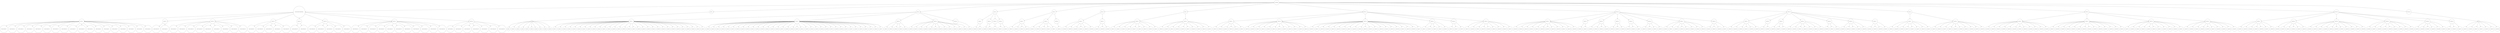 digraph tree {
	"Cons" [label="Constitucion", shape=circle]
	"Tit0" [label="DISPOSICIONES TRANSITORIAS ", shape=circle]
	"Tit1" [label="TITULO I ", shape=circle]
	"Tit2" [label="TITULO II ", shape=circle]
	"Tit3" [label="TITULO III ", shape=circle]
	"Tit4" [label="TITULO IV ", shape=circle]
	"Tit5" [label="TITULO IX ", shape=circle]
	"Tit6" [label="TITULO V ", shape=circle]
	"Tit7" [label="TITULO VI ", shape=circle]
	"Tit8" [label="TITULO VII ", shape=circle]
	"Tit9" [label="TITULO VIII ", shape=circle]
	"Tit10" [label="TITULO X ", shape=circle]
	"Tit11" [label="TITULO XI ", shape=circle]
	"Tit12" [label="TITULO XII ", shape=circle]
	"Tit13" [label="TITULO XIII ", shape=circle]
	"Cap0" [label="CAPITULO 1 ", shape=circle]
	"Cap1" [label="CAPITULO 2 ", shape=circle]
	"Cap2" [label="CAPITULO 3 ", shape=circle]
	"Cap3" [label="CAPITULO 4 ", shape=circle]
	"Cap4" [label="CAPITULO 5 ", shape=circle]
	"Cap5" [label="CAPITULO 6 ", shape=circle]
	"Cap6" [label="CAPITULO 7 ", shape=circle]
	"Cap7" [label="CAPITULO 8 ", shape=circle]
	"Cap8" [label="nan", shape=circle]
	"Cap12" [label="CAPITULO 1 ", shape=circle]
	"Cap13" [label="CAPITULO 2 ", shape=circle]
	"Cap11" [label="CAPITULO 3 ", shape=circle]
	"Cap9" [label="CAPITULO 4 ", shape=circle]
	"Cap10" [label="CAPITULO 5 ", shape=circle]
	"Cap15" [label="CAPITULO 1 ", shape=circle]
	"Cap14" [label="CAPITULO 2 ", shape=circle]
	"Cap16" [label="CAPITULO 3 ", shape=circle]
	"Cap17" [label="CAPITULO 4 ", shape=circle]
	"Cap18" [label="CAPITULO 1 ", shape=circle]
	"Cap19" [label="CAPITULO 2 ", shape=circle]
	"Cap20" [label="CAPITULO 3 ", shape=circle]
	"Cap22" [label="CAPITULO 1 ", shape=circle]
	"Cap21" [label="CAPITULO 2 ", shape=circle]
	"Cap23" [label="CAPITULO 1 ", shape=circle]
	"Cap24" [label="CAPITULO 2 ", shape=circle]
	"Cap26" [label="CAPITULO 1 ", shape=circle]
	"Cap27" [label="CAPITULO 2 ", shape=circle]
	"Cap28" [label="CAPITULO 3 ", shape=circle]
	"Cap30" [label="CAPITULO 4 ", shape=circle]
	"Cap25" [label="CAPITULO 5 ", shape=circle]
	"Cap29" [label="CAPITULO 6 ", shape=circle]
	"Cap37" [label="CAPITULO 1 ", shape=circle]
	"Cap36" [label="CAPITULO 2 ", shape=circle]
	"Cap38" [label="CAPITULO 3 ", shape=circle]
	"Cap35" [label="CAPITULO 4 ", shape=circle]
	"Cap32" [label="CAPITULO 5 ", shape=circle]
	"Cap34" [label="CAPITULO 6 ", shape=circle]
	"Cap31" [label="CAPITULO 7 ", shape=circle]
	"Cap33" [label="CAPITULO 8 ", shape=circle]
	"Cap43" [label="CAPITULO 1 ", shape=circle]
	"Cap42" [label="CAPITULO 2 ", shape=circle]
	"Cap41" [label="CAPITULO 3 ", shape=circle]
	"Cap40" [label="CAPITULO 4 ", shape=circle]
	"Cap44" [label="CAPITULO 5 ", shape=circle]
	"Cap39" [label="CAPITULO 6 ", shape=circle]
	"Cap45" [label="CAPITULO 7 ", shape=circle]
	"Cap46" [label="CAPITULO 1 ", shape=circle]
	"Cap47" [label="CAPITULO 2 ", shape=circle]
	"Cap48" [label="CAPITULO 1 ", shape=circle]
	"Cap49" [label="CAPITULO 2 ", shape=circle]
	"Cap51" [label="CAPITULO 3 ", shape=circle]
	"Cap50" [label="CAPITULO 4 ", shape=circle]
	"Cap55" [label="CAPITULO 1 ", shape=circle]
	"Cap56" [label="CAPITULO 2 ", shape=circle]
	"Cap57" [label="CAPITULO 3 ", shape=circle]
	"Cap53" [label="CAPITULO 4 ", shape=circle]
	"Cap54" [label="CAPITULO 5 ", shape=circle]
	"Cap52" [label="CAPITULO 6 ", shape=circle]
	"Cap58" [label="nan", shape=circle]
	"Art0" [label="Artículo transitorio 1", shape=circle]
	"Art1" [label="Artículo transitorio 10", shape=circle]
	"Art2" [label="Artículo transitorio 11", shape=circle]
	"Art3" [label="Artículo transitorio 12", shape=circle]
	"Art4" [label="Artículo transitorio 13", shape=circle]
	"Art5" [label="Artículo transitorio 14", shape=circle]
	"Art6" [label="Artículo transitorio 15", shape=circle]
	"Art7" [label="Artículo transitorio 16", shape=circle]
	"Art8" [label="Artículo transitorio 17", shape=circle]
	"Art9" [label="Artículo transitorio 18", shape=circle]
	"Art10" [label="Artículo transitorio 2", shape=circle]
	"Art11" [label="Artículo transitorio 3", shape=circle]
	"Art12" [label="Artículo transitorio 4", shape=circle]
	"Art13" [label="Artículo transitorio 5", shape=circle]
	"Art14" [label="Artículo transitorio 6", shape=circle]
	"Art15" [label="Artículo transitorio 7", shape=circle]
	"Art16" [label="Artículo transitorio 8", shape=circle]
	"Art17" [label="Artículo transitorio 9", shape=circle]
	"Art18" [label="Artículo transitorio 20", shape=circle]
	"Art19" [label="Artículo transitorio 21", shape=circle]
	"Art20" [label="Artículo transitorio 22", shape=circle]
	"Art21" [label="Artículo transitorio 23", shape=circle]
	"Art22" [label="Artículo transitorio 24", shape=circle]
	"Art23" [label="Artículo transitorio 25", shape=circle]
	"Art24" [label="Artículo transitorio 26", shape=circle]
	"Art25" [label="Artículo transitorio 27", shape=circle]
	"Art26" [label="Artículo transitorio 28", shape=circle]
	"Art27" [label="Artículo transitorio 29", shape=circle]
	"Art28" [label="Artículo transitorio 30", shape=circle]
	"Art29" [label="Artículo transitorio 31", shape=circle]
	"Art30" [label="Artículo transitorio 32", shape=circle]
	"Art31" [label="Artículo transitorio 33", shape=circle]
	"Art32" [label="Artículo transitorio 34", shape=circle]
	"Art33" [label="Artículo transitorio 35", shape=circle]
	"Art34" [label="Artículo transitorio 36", shape=circle]
	"Art35" [label="Artículo transitorio 37", shape=circle]
	"Art36" [label="Artículo transitorio 38", shape=circle]
	"Art37" [label="Artículo transitorio 39", shape=circle]
	"Art38" [label="Artículo transitorio 40", shape=circle]
	"Art39" [label="Artículo transitorio 41", shape=circle]
	"Art40" [label="Artículo transitorio 42", shape=circle]
	"Art41" [label="Artículo transitorio 43", shape=circle]
	"Art42" [label="Artículo transitorio 44", shape=circle]
	"Art43" [label="Artículo transitorio 45", shape=circle]
	"Art44" [label="Artículo transitorio 46", shape=circle]
	"Art45" [label="Artículo transitorio 47", shape=circle]
	"Art46" [label="Artículo transitorio 48", shape=circle]
	"Art47" [label="Artículo transitorio 49", shape=circle]
	"Art48" [label="Artículo transitorio 50", shape=circle]
	"Art49" [label="Artículo transitorio 51", shape=circle]
	"Art50" [label="Artículo transitorio 52", shape=circle]
	"Art51" [label="Artículo transitorio 53", shape=circle]
	"Art52" [label="Artículo Transitorio", shape=circle]
	"Art53" [label="Artículo transitorio 54", shape=circle]
	"Art54" [label="Artículo transitorio 55", shape=circle]
	"Art55" [label="Artículo transitorio 56", shape=circle]
	"Art56" [label="Artículo transitorio 57", shape=circle]
	"Art57" [label="Artículo transitorio 58", shape=circle]
	"Art58" [label="Artículo transitorio 59", shape=circle]
	"Art59" [label="Artículo 1", shape=circle]
	"Art60" [label="Artículo 10", shape=circle]
	"Art61" [label="Artículo 2", shape=circle]
	"Art62" [label="Artículo 3", shape=circle]
	"Art63" [label="Artículo 4", shape=circle]
	"Art64" [label="Artículo 5", shape=circle]
	"Art65" [label="Artículo 6", shape=circle]
	"Art66" [label="Artículo 7", shape=circle]
	"Art67" [label="Artículo 8", shape=circle]
	"Art68" [label="Artículo 9", shape=circle]
	"Art69" [label="Artículo 11", shape=circle]
	"Art70" [label="Artículo 12", shape=circle]
	"Art71" [label="Artículo 13", shape=circle]
	"Art72" [label="Artículo 14", shape=circle]
	"Art73" [label="Artículo 15", shape=circle]
	"Art74" [label="Artículo 16", shape=circle]
	"Art75" [label="Artículo 17", shape=circle]
	"Art76" [label="Artículo 18", shape=circle]
	"Art77" [label="Artículo 19", shape=circle]
	"Art78" [label="Artículo 20", shape=circle]
	"Art79" [label="Artículo 21", shape=circle]
	"Art80" [label="Artículo 22", shape=circle]
	"Art81" [label="Artículo 23", shape=circle]
	"Art82" [label="Artículo 24", shape=circle]
	"Art83" [label="Artículo 25", shape=circle]
	"Art84" [label="Artículo 26", shape=circle]
	"Art85" [label="Artículo 27", shape=circle]
	"Art86" [label="Artículo 28", shape=circle]
	"Art87" [label="Artículo 29", shape=circle]
	"Art88" [label="Artículo 30", shape=circle]
	"Art89" [label="Artículo 31", shape=circle]
	"Art90" [label="Artículo 32", shape=circle]
	"Art91" [label="Artículo 33", shape=circle]
	"Art92" [label="Artículo 34", shape=circle]
	"Art93" [label="Artículo 35", shape=circle]
	"Art94" [label="Artículo 36", shape=circle]
	"Art95" [label="Artículo 37", shape=circle]
	"Art96" [label="Artículo 38", shape=circle]
	"Art97" [label="Artículo 39", shape=circle]
	"Art98" [label="Artículo 40", shape=circle]
	"Art99" [label="Artículo 41", shape=circle]
	"Art100" [label="Artículo 42", shape=circle]
	"Art101" [label="Artículo 43", shape=circle]
	"Art102" [label="Artículo 44", shape=circle]
	"Art103" [label="Artículo 45", shape=circle]
	"Art104" [label="Artículo 46", shape=circle]
	"Art105" [label="Artículo 47", shape=circle]
	"Art106" [label="Artículo 48", shape=circle]
	"Art107" [label="Artículo 49", shape=circle]
	"Art108" [label="Artículo 50", shape=circle]
	"Art109" [label="Artículo 51", shape=circle]
	"Art110" [label="Artículo 52", shape=circle]
	"Art111" [label="Artículo 53", shape=circle]
	"Art112" [label="Artículo 54", shape=circle]
	"Art113" [label="Artículo 55", shape=circle]
	"Art114" [label="Artículo 56", shape=circle]
	"Art115" [label="Artículo 57", shape=circle]
	"Art116" [label="Artículo 58", shape=circle]
	"Art117" [label="Artículo 59", shape=circle]
	"Art118" [label="Artículo 60", shape=circle]
	"Art119" [label="Artículo 61", shape=circle]
	"Art120" [label="Artículo 62", shape=circle]
	"Art121" [label="Artículo 63", shape=circle]
	"Art122" [label="Artículo 64", shape=circle]
	"Art123" [label="Artículo 65", shape=circle]
	"Art124" [label="Artículo 66", shape=circle]
	"Art125" [label="Artículo 67", shape=circle]
	"Art126" [label="Artículo 68", shape=circle]
	"Art127" [label="Artículo 69", shape=circle]
	"Art128" [label="Artículo 70", shape=circle]
	"Art129" [label="Artículo 71", shape=circle]
	"Art130" [label="Artículo 72", shape=circle]
	"Art131" [label="Artículo 73", shape=circle]
	"Art132" [label="Artículo 74", shape=circle]
	"Art133" [label="Artículo 75", shape=circle]
	"Art134" [label="Artículo 76", shape=circle]
	"Art135" [label="Artículo 77", shape=circle]
	"Art136" [label="Artículo 78", shape=circle]
	"Art137" [label="Artículo 79", shape=circle]
	"Art138" [label="Artículo 80", shape=circle]
	"Art139" [label="Artículo 81", shape=circle]
	"Art140" [label="Artículo 82", shape=circle]
	"Art141" [label="Artículo 83", shape=circle]
	"Art142" [label="Artículo 84", shape=circle]
	"Art143" [label="Artículo 85", shape=circle]
	"Art144" [label="Artículo 86", shape=circle]
	"Art145" [label="Artículo 87", shape=circle]
	"Art146" [label="Artículo 88", shape=circle]
	"Art147" [label="Artículo 89", shape=circle]
	"Art148" [label="Artículo 90", shape=circle]
	"Art149" [label="Artículo 91", shape=circle]
	"Art150" [label="Artículo 92", shape=circle]
	"Art151" [label="Artículo 93", shape=circle]
	"Art152" [label="Artículo 94", shape=circle]
	"Art153" [label="Artículo 95", shape=circle]
	"Art154" [label="Artículo 96", shape=circle]
	"Art155" [label="Artículo 97", shape=circle]
	"Art156" [label="Artículo 98", shape=circle]
	"Art157" [label="Artículo 99", shape=circle]
	"Art158" [label="Artículo 100", shape=circle]
	"Art159" [label="Artículo 101", shape=circle]
	"Art160" [label="Artículo 102", shape=circle]
	"Art161" [label="Artículo 103", shape=circle]
	"Art162" [label="Artículo 104", shape=circle]
	"Art163" [label="Artículo 105", shape=circle]
	"Art164" [label="Artículo 106", shape=circle]
	"Art165" [label="Artículo 107", shape=circle]
	"Art166" [label="Artículo 108", shape=circle]
	"Art167" [label="Artículo 109", shape=circle]
	"Art168" [label="Artículo 110", shape=circle]
	"Art169" [label="Artículo 111", shape=circle]
	"Art170" [label="Artículo 112", shape=circle]
	"Art171" [label="Artículo 258", shape=circle]
	"Art172" [label="Artículo 259", shape=circle]
	"Art173" [label="Artículo 260", shape=circle]
	"Art174" [label="Artículo 261", shape=circle]
	"Art175" [label="Artículo 262", shape=circle]
	"Art176" [label="Artículo 263", shape=circle]
	"Art177" [label="Artículo 264", shape=circle]
	"Art178" [label="Artículo 265", shape=circle]
	"Art179" [label="Artículo 266", shape=circle]
	"Art180" [label="Artículo 113", shape=circle]
	"Art181" [label="Artículo 114", shape=circle]
	"Art182" [label="Artículo 115", shape=circle]
	"Art183" [label="Artículo 116", shape=circle]
	"Art184" [label="Artículo 117", shape=circle]
	"Art185" [label="Artículo 118", shape=circle]
	"Art186" [label="Artículo 119", shape=circle]
	"Art187" [label="Artículo 120", shape=circle]
	"Art188" [label="Artículo 121", shape=circle]
	"Art189" [label="Artículo 122", shape=circle]
	"Art190" [label="Artículo 123", shape=circle]
	"Art191" [label="Artículo 124", shape=circle]
	"Art192" [label="Artículo 125", shape=circle]
	"Art193" [label="Artículo 126", shape=circle]
	"Art194" [label="Artículo 127", shape=circle]
	"Art195" [label="Artículo 128", shape=circle]
	"Art196" [label="Artículo 129", shape=circle]
	"Art197" [label="Artículo 130", shape=circle]
	"Art198" [label="Artículo 131", shape=circle]
	"Art199" [label="Artículo 132", shape=circle]
	"Art200" [label="Artículo 133", shape=circle]
	"Art201" [label="Artículo 134", shape=circle]
	"Art202" [label="Artículo 135", shape=circle]
	"Art203" [label="Artículo 136", shape=circle]
	"Art204" [label="Artículo 137", shape=circle]
	"Art205" [label="Artículo 138", shape=circle]
	"Art206" [label="Artículo 139", shape=circle]
	"Art207" [label="Artículo 140", shape=circle]
	"Art208" [label="Artículo 141", shape=circle]
	"Art209" [label="Artículo 142", shape=circle]
	"Art210" [label="Artículo 143", shape=circle]
	"Art211" [label="Artículo 144", shape=circle]
	"Art212" [label="Artículo 145", shape=circle]
	"Art213" [label="Artículo 146", shape=circle]
	"Art214" [label="Artículo 147", shape=circle]
	"Art215" [label="Artículo 148", shape=circle]
	"Art216" [label="Artículo 149", shape=circle]
	"Art217" [label="Artículo 150", shape=circle]
	"Art218" [label="Artículo 151", shape=circle]
	"Art219" [label="Artículo 152", shape=circle]
	"Art220" [label="Artículo 153", shape=circle]
	"Art221" [label="Artículo 154", shape=circle]
	"Art222" [label="Artículo 155", shape=circle]
	"Art223" [label="Artículo 156", shape=circle]
	"Art224" [label="Artículo 157", shape=circle]
	"Art225" [label="Artículo 158", shape=circle]
	"Art226" [label="Artículo 159", shape=circle]
	"Art227" [label="Artículo 160", shape=circle]
	"Art228" [label="Artículo 161", shape=circle]
	"Art229" [label="Artículo 162", shape=circle]
	"Art230" [label="Artículo 163", shape=circle]
	"Art231" [label="Artículo 164", shape=circle]
	"Art232" [label="Artículo 165", shape=circle]
	"Art233" [label="Artículo 166", shape=circle]
	"Art234" [label="Artículo 167", shape=circle]
	"Art235" [label="Artículo 168", shape=circle]
	"Art236" [label="Artículo 169", shape=circle]
	"Art237" [label="Artículo 170", shape=circle]
	"Art238" [label="Artículo 171", shape=circle]
	"Art239" [label="Artículo 172", shape=circle]
	"Art240" [label="Artículo 173", shape=circle]
	"Art241" [label="Artículo 174", shape=circle]
	"Art242" [label="Artículo 175", shape=circle]
	"Art243" [label="Artículo 176", shape=circle]
	"Art244" [label="Artículo 177", shape=circle]
	"Art245" [label="Artículo 178", shape=circle]
	"Art246" [label="Artículo 179", shape=circle]
	"Art247" [label="Artículo 180", shape=circle]
	"Art248" [label="Artículo 181", shape=circle]
	"Art249" [label="Artículo 182", shape=circle]
	"Art250" [label="Artículo 183", shape=circle]
	"Art251" [label="Artículo 184", shape=circle]
	"Art252" [label="Artículo 185", shape=circle]
	"Art253" [label="Artículo 186", shape=circle]
	"Art254" [label="Artículo 187", shape=circle]
	"Art255" [label="Artículo 188", shape=circle]
	"Art256" [label="Artículo 189", shape=circle]
	"Art257" [label="Artículo 190", shape=circle]
	"Art258" [label="Artículo 191", shape=circle]
	"Art259" [label="Artículo 192", shape=circle]
	"Art260" [label="Artículo 193", shape=circle]
	"Art261" [label="Artículo 194", shape=circle]
	"Art262" [label="Artículo 195", shape=circle]
	"Art263" [label="Artículo 196", shape=circle]
	"Art264" [label="Artículo 197", shape=circle]
	"Art265" [label="Artículo 198", shape=circle]
	"Art266" [label="Artículo 199", shape=circle]
	"Art267" [label="Artículo 200", shape=circle]
	"Art268" [label="Artículo 201", shape=circle]
	"Art269" [label="Artículo 202", shape=circle]
	"Art270" [label="Artículo 203", shape=circle]
	"Art271" [label="Artículo 204", shape=circle]
	"Art272" [label="Artículo 205", shape=circle]
	"Art273" [label="Artículo 206", shape=circle]
	"Art274" [label="Artículo 207", shape=circle]
	"Art275" [label="Artículo 208", shape=circle]
	"Art276" [label="Artículo 209", shape=circle]
	"Art277" [label="Artículo 210", shape=circle]
	"Art278" [label="Artículo 211", shape=circle]
	"Art279" [label="Artículo 212", shape=circle]
	"Art280" [label="Artículo 213", shape=circle]
	"Art281" [label="Artículo 214", shape=circle]
	"Art282" [label="Artículo 215", shape=circle]
	"Art283" [label="Artículo 216", shape=circle]
	"Art284" [label="Artículo 217", shape=circle]
	"Art285" [label="Artículo 218", shape=circle]
	"Art286" [label="Artículo 219", shape=circle]
	"Art287" [label="Artículo 220", shape=circle]
	"Art288" [label="Artículo 221", shape=circle]
	"Art289" [label="Artículo 222", shape=circle]
	"Art290" [label="Artículo 223", shape=circle]
	"Art291" [label="Artículo 224", shape=circle]
	"Art292" [label="Artículo 225", shape=circle]
	"Art293" [label="Artículo 226", shape=circle]
	"Art294" [label="Artículo 227", shape=circle]
	"Art295" [label="Artículo 228", shape=circle]
	"Art296" [label="Artículo 229", shape=circle]
	"Art297" [label="Artículo 230", shape=circle]
	"Art298" [label="Artículo 231", shape=circle]
	"Art299" [label="Artículo 232", shape=circle]
	"Art300" [label="Artículo 233", shape=circle]
	"Art301" [label="Artículo 234", shape=circle]
	"Art302" [label="Artículo 235", shape=circle]
	"Art303" [label="Artículo 236", shape=circle]
	"Art304" [label="Artículo 237", shape=circle]
	"Art305" [label="Artículo 238", shape=circle]
	"Art306" [label="Artículo 239", shape=circle]
	"Art307" [label="Artículo 240", shape=circle]
	"Art308" [label="Artículo 241", shape=circle]
	"Art309" [label="Artículo 242", shape=circle]
	"Art310" [label="Artículo 243", shape=circle]
	"Art311" [label="Artículo 244", shape=circle]
	"Art312" [label="Artículo 245", shape=circle]
	"Art313" [label="Artículo 246", shape=circle]
	"Art314" [label="Artículo 247", shape=circle]
	"Art315" [label="Artículo 248", shape=circle]
	"Art316" [label="Artículo 249", shape=circle]
	"Art317" [label="Artículo 250", shape=circle]
	"Art318" [label="Artículo 251", shape=circle]
	"Art319" [label="Artículo 252", shape=circle]
	"Art320" [label="Artículo 253", shape=circle]
	"Art321" [label="Artículo 254", shape=circle]
	"Art322" [label="Artículo 255", shape=circle]
	"Art323" [label="Artículo 256", shape=circle]
	"Art324" [label="Artículo 257", shape=circle]
	"Art325" [label="Artículo 267", shape=circle]
	"Art326" [label="Artículo 268", shape=circle]
	"Art327" [label="Artículo 269", shape=circle]
	"Art328" [label="Artículo 270", shape=circle]
	"Art329" [label="Artículo 271", shape=circle]
	"Art330" [label="Artículo 272", shape=circle]
	"Art331" [label="Artículo 273", shape=circle]
	"Art332" [label="Artículo 274", shape=circle]
	"Art333" [label="Artículo 275", shape=circle]
	"Art334" [label="Artículo 276", shape=circle]
	"Art335" [label="Artículo 277", shape=circle]
	"Art336" [label="Artículo 278", shape=circle]
	"Art337" [label="Artículo 279", shape=circle]
	"Art338" [label="Artículo 280", shape=circle]
	"Art339" [label="Artículo 281", shape=circle]
	"Art340" [label="Artículo 282", shape=circle]
	"Art341" [label="Artículo 283", shape=circle]
	"Art342" [label="Artículo 284", shape=circle]
	"Art343" [label="Artículo 285", shape=circle]
	"Art344" [label="Artículo 286", shape=circle]
	"Art345" [label="Artículo 287", shape=circle]
	"Art346" [label="Artículo 288", shape=circle]
	"Art347" [label="Artículo 289", shape=circle]
	"Art348" [label="Artículo 290", shape=circle]
	"Art349" [label="Artículo 291", shape=circle]
	"Art350" [label="Artículo 292", shape=circle]
	"Art351" [label="Artículo 293", shape=circle]
	"Art352" [label="Artículo 294", shape=circle]
	"Art353" [label="Artículo 295", shape=circle]
	"Art354" [label="Artículo 296", shape=circle]
	"Art355" [label="Artículo 297", shape=circle]
	"Art356" [label="Artículo 298", shape=circle]
	"Art357" [label="Artículo 299", shape=circle]
	"Art358" [label="Artículo 300", shape=circle]
	"Art359" [label="Artículo 301", shape=circle]
	"Art360" [label="Artículo 302", shape=circle]
	"Art361" [label="Artículo 303", shape=circle]
	"Art362" [label="Artículo 304", shape=circle]
	"Art363" [label="Artículo 305", shape=circle]
	"Art364" [label="Artículo 306", shape=circle]
	"Art365" [label="Artículo 307", shape=circle]
	"Art366" [label="Artículo 308", shape=circle]
	"Art367" [label="Artículo 309", shape=circle]
	"Art368" [label="Artículo 310", shape=circle]
	"Art369" [label="Artículo 311", shape=circle]
	"Art370" [label="Artículo 312", shape=circle]
	"Art371" [label="Artículo 313", shape=circle]
	"Art372" [label="Artículo 314", shape=circle]
	"Art373" [label="Artículo 315", shape=circle]
	"Art374" [label="Artículo 316", shape=circle]
	"Art375" [label="Artículo 317", shape=circle]
	"Art376" [label="Artículo 318", shape=circle]
	"Art377" [label="Artículo 319", shape=circle]
	"Art378" [label="Artículo 320", shape=circle]
	"Art379" [label="Artículo 321", shape=circle]
	"Art380" [label="Artículo 322", shape=circle]
	"Art381" [label="Artículo 323", shape=circle]
	"Art382" [label="Artículo 324", shape=circle]
	"Art383" [label="Artículo 325", shape=circle]
	"Art384" [label="Artículo 326", shape=circle]
	"Art385" [label="Artículo 327", shape=circle]
	"Art386" [label="Artículo 328", shape=circle]
	"Art387" [label="Artículo 329", shape=circle]
	"Art388" [label="Artículo 330", shape=circle]
	"Art389" [label="Artículo 331", shape=circle]
	"Art390" [label="Artículo 332", shape=circle]
	"Art391" [label="Artículo 333", shape=circle]
	"Art392" [label="Artículo 334", shape=circle]
	"Art393" [label="Artículo 335", shape=circle]
	"Art394" [label="Artículo 336", shape=circle]
	"Art395" [label="Artículo 337", shape=circle]
	"Art396" [label="Artículo 338", shape=circle]
	"Art397" [label="Artículo 339", shape=circle]
	"Art398" [label="Artículo 340", shape=circle]
	"Art399" [label="Artículo 341", shape=circle]
	"Art400" [label="Artículo 342", shape=circle]
	"Art401" [label="Artículo 343", shape=circle]
	"Art402" [label="Artículo 344", shape=circle]
	"Art403" [label="Artículo 345", shape=circle]
	"Art404" [label="Artículo 346", shape=circle]
	"Art405" [label="Artículo 347", shape=circle]
	"Art406" [label="Artículo 348", shape=circle]
	"Art407" [label="Artículo 349", shape=circle]
	"Art408" [label="Artículo 350", shape=circle]
	"Art409" [label="Artículo 351", shape=circle]
	"Art410" [label="Artículo 352", shape=circle]
	"Art411" [label="Artículo 353", shape=circle]
	"Art412" [label="Artículo 354", shape=circle]
	"Art413" [label="Artículo 355", shape=circle]
	"Art414" [label="Artículo 356", shape=circle]
	"Art415" [label="Artículo 357", shape=circle]
	"Art416" [label="Artículo 358", shape=circle]
	"Art417" [label="Artículo 359", shape=circle]
	"Art418" [label="Artículo 360", shape=circle]
	"Art419" [label="Artículo 361", shape=circle]
	"Art420" [label="Artículo 362", shape=circle]
	"Art421" [label="Artículo 363", shape=circle]
	"Art422" [label="Artículo 364", shape=circle]
	"Art423" [label="Artículo 365", shape=circle]
	"Art424" [label="Artículo 366", shape=circle]
	"Art425" [label="Artículo 367", shape=circle]
	"Art426" [label="Artículo 368", shape=circle]
	"Art427" [label="Artículo 369", shape=circle]
	"Art428" [label="Artículo 370", shape=circle]
	"Art429" [label="Artículo 371", shape=circle]
	"Art430" [label="Artículo 372", shape=circle]
	"Art431" [label="Artículo 373", shape=circle]
	"Art432" [label="Artículo 374", shape=circle]
	"Art433" [label="Artículo 375", shape=circle]
	"Art434" [label="Artículo 376", shape=circle]
	"Art435" [label="Artículo 377", shape=circle]
	"Art436" [label="Artículo 378", shape=circle]
	"Art437" [label="Artículo 379", shape=circle]
	"Art438" [label="Artículo 380", shape=circle]

	"Cons" -> "Tit0"
	"Cons" -> "Tit1"
	"Cons" -> "Tit2"
	"Cons" -> "Tit3"
	"Cons" -> "Tit4"
	"Cons" -> "Tit5"
	"Cons" -> "Tit6"
	"Cons" -> "Tit7"
	"Cons" -> "Tit8"
	"Cons" -> "Tit9"
	"Cons" -> "Tit10"
	"Cons" -> "Tit11"
	"Cons" -> "Tit12"
	"Cons" -> "Tit13"
	"Tit0" -> "Cap0"
	"Tit0" -> "Cap1"
	"Tit0" -> "Cap2"
	"Tit0" -> "Cap3"
	"Tit0" -> "Cap4"
	"Tit0" -> "Cap5"
	"Tit0" -> "Cap6"
	"Tit0" -> "Cap7"
	"Tit1" -> "Cap8"
	"Tit2" -> "Cap12"
	"Tit2" -> "Cap13"
	"Tit2" -> "Cap11"
	"Tit2" -> "Cap9"
	"Tit2" -> "Cap10"
	"Tit3" -> "Cap15"
	"Tit3" -> "Cap14"
	"Tit3" -> "Cap16"
	"Tit3" -> "Cap17"
	"Tit4" -> "Cap18"
	"Tit4" -> "Cap19"
	"Tit4" -> "Cap20"
	"Tit5" -> "Cap22"
	"Tit5" -> "Cap21"
	"Tit6" -> "Cap23"
	"Tit6" -> "Cap24"
	"Tit7" -> "Cap26"
	"Tit7" -> "Cap27"
	"Tit7" -> "Cap28"
	"Tit7" -> "Cap30"
	"Tit7" -> "Cap25"
	"Tit7" -> "Cap29"
	"Tit8" -> "Cap37"
	"Tit8" -> "Cap36"
	"Tit8" -> "Cap38"
	"Tit8" -> "Cap35"
	"Tit8" -> "Cap32"
	"Tit8" -> "Cap34"
	"Tit8" -> "Cap31"
	"Tit8" -> "Cap33"
	"Tit9" -> "Cap43"
	"Tit9" -> "Cap42"
	"Tit9" -> "Cap41"
	"Tit9" -> "Cap40"
	"Tit9" -> "Cap44"
	"Tit9" -> "Cap39"
	"Tit9" -> "Cap45"
	"Tit10" -> "Cap46"
	"Tit10" -> "Cap47"
	"Tit11" -> "Cap48"
	"Tit11" -> "Cap49"
	"Tit11" -> "Cap51"
	"Tit11" -> "Cap50"
	"Tit12" -> "Cap55"
	"Tit12" -> "Cap56"
	"Tit12" -> "Cap57"
	"Tit12" -> "Cap53"
	"Tit12" -> "Cap54"
	"Tit12" -> "Cap52"
	"Tit13" -> "Cap58"
	"Cap0" -> "Art0"
	"Cap0" -> "Art1"
	"Cap0" -> "Art2"
	"Cap0" -> "Art3"
	"Cap0" -> "Art4"
	"Cap0" -> "Art5"
	"Cap0" -> "Art6"
	"Cap0" -> "Art7"
	"Cap0" -> "Art8"
	"Cap0" -> "Art9"
	"Cap0" -> "Art10"
	"Cap0" -> "Art11"
	"Cap0" -> "Art12"
	"Cap0" -> "Art13"
	"Cap0" -> "Art14"
	"Cap0" -> "Art15"
	"Cap0" -> "Art16"
	"Cap0" -> "Art17"
	"Cap1" -> "Art18"
	"Cap1" -> "Art19"
	"Cap2" -> "Art20"
	"Cap2" -> "Art21"
	"Cap2" -> "Art22"
	"Cap2" -> "Art23"
	"Cap2" -> "Art24"
	"Cap2" -> "Art25"
	"Cap2" -> "Art26"
	"Cap2" -> "Art27"
	"Cap2" -> "Art28"
	"Cap3" -> "Art29"
	"Cap3" -> "Art30"
	"Cap3" -> "Art31"
	"Cap3" -> "Art32"
	"Cap3" -> "Art33"
	"Cap4" -> "Art34"
	"Cap4" -> "Art35"
	"Cap5" -> "Art36"
	"Cap5" -> "Art37"
	"Cap5" -> "Art38"
	"Cap5" -> "Art39"
	"Cap5" -> "Art40"
	"Cap6" -> "Art41"
	"Cap6" -> "Art42"
	"Cap6" -> "Art43"
	"Cap6" -> "Art44"
	"Cap6" -> "Art45"
	"Cap6" -> "Art46"
	"Cap6" -> "Art47"
	"Cap6" -> "Art48"
	"Cap6" -> "Art49"
	"Cap6" -> "Art50"
	"Cap6" -> "Art51"
	"Cap7" -> "Art52"
	"Cap7" -> "Art53"
	"Cap7" -> "Art54"
	"Cap7" -> "Art55"
	"Cap7" -> "Art56"
	"Cap7" -> "Art57"
	"Cap7" -> "Art58"
	"Cap8" -> "Art59"
	"Cap8" -> "Art60"
	"Cap8" -> "Art61"
	"Cap8" -> "Art62"
	"Cap8" -> "Art63"
	"Cap8" -> "Art64"
	"Cap8" -> "Art65"
	"Cap8" -> "Art66"
	"Cap8" -> "Art67"
	"Cap8" -> "Art68"
	"Cap12" -> "Art69"
	"Cap12" -> "Art70"
	"Cap12" -> "Art71"
	"Cap12" -> "Art72"
	"Cap12" -> "Art73"
	"Cap12" -> "Art74"
	"Cap12" -> "Art75"
	"Cap12" -> "Art76"
	"Cap12" -> "Art77"
	"Cap12" -> "Art78"
	"Cap12" -> "Art79"
	"Cap12" -> "Art80"
	"Cap12" -> "Art81"
	"Cap12" -> "Art82"
	"Cap12" -> "Art83"
	"Cap12" -> "Art84"
	"Cap12" -> "Art85"
	"Cap12" -> "Art86"
	"Cap12" -> "Art87"
	"Cap12" -> "Art88"
	"Cap12" -> "Art89"
	"Cap12" -> "Art90"
	"Cap12" -> "Art91"
	"Cap12" -> "Art92"
	"Cap12" -> "Art93"
	"Cap12" -> "Art94"
	"Cap12" -> "Art95"
	"Cap12" -> "Art96"
	"Cap12" -> "Art97"
	"Cap12" -> "Art98"
	"Cap12" -> "Art99"
	"Cap13" -> "Art100"
	"Cap13" -> "Art101"
	"Cap13" -> "Art102"
	"Cap13" -> "Art103"
	"Cap13" -> "Art104"
	"Cap13" -> "Art105"
	"Cap13" -> "Art106"
	"Cap13" -> "Art107"
	"Cap13" -> "Art108"
	"Cap13" -> "Art109"
	"Cap13" -> "Art110"
	"Cap13" -> "Art111"
	"Cap13" -> "Art112"
	"Cap13" -> "Art113"
	"Cap13" -> "Art114"
	"Cap13" -> "Art115"
	"Cap13" -> "Art116"
	"Cap13" -> "Art117"
	"Cap13" -> "Art118"
	"Cap13" -> "Art119"
	"Cap13" -> "Art120"
	"Cap13" -> "Art121"
	"Cap13" -> "Art122"
	"Cap13" -> "Art123"
	"Cap13" -> "Art124"
	"Cap13" -> "Art125"
	"Cap13" -> "Art126"
	"Cap13" -> "Art127"
	"Cap13" -> "Art128"
	"Cap13" -> "Art129"
	"Cap13" -> "Art130"
	"Cap13" -> "Art131"
	"Cap13" -> "Art132"
	"Cap13" -> "Art133"
	"Cap13" -> "Art134"
	"Cap13" -> "Art135"
	"Cap11" -> "Art136"
	"Cap11" -> "Art137"
	"Cap11" -> "Art138"
	"Cap11" -> "Art139"
	"Cap11" -> "Art140"
	"Cap9" -> "Art141"
	"Cap9" -> "Art142"
	"Cap9" -> "Art143"
	"Cap9" -> "Art144"
	"Cap9" -> "Art145"
	"Cap9" -> "Art146"
	"Cap9" -> "Art147"
	"Cap9" -> "Art148"
	"Cap9" -> "Art149"
	"Cap9" -> "Art150"
	"Cap9" -> "Art151"
	"Cap9" -> "Art152"
	"Cap10" -> "Art153"
	"Cap15" -> "Art154"
	"Cap15" -> "Art155"
	"Cap14" -> "Art156"
	"Cap14" -> "Art157"
	"Cap16" -> "Art158"
	"Cap17" -> "Art159"
	"Cap17" -> "Art160"
	"Cap18" -> "Art161"
	"Cap18" -> "Art162"
	"Cap18" -> "Art163"
	"Cap18" -> "Art164"
	"Cap19" -> "Art165"
	"Cap19" -> "Art166"
	"Cap19" -> "Art167"
	"Cap19" -> "Art168"
	"Cap19" -> "Art169"
	"Cap20" -> "Art170"
	"Cap22" -> "Art171"
	"Cap22" -> "Art172"
	"Cap22" -> "Art173"
	"Cap22" -> "Art174"
	"Cap22" -> "Art175"
	"Cap22" -> "Art176"
	"Cap21" -> "Art177"
	"Cap21" -> "Art178"
	"Cap21" -> "Art179"
	"Cap23" -> "Art180"
	"Cap23" -> "Art181"
	"Cap23" -> "Art182"
	"Cap23" -> "Art183"
	"Cap23" -> "Art184"
	"Cap23" -> "Art185"
	"Cap23" -> "Art186"
	"Cap23" -> "Art187"
	"Cap23" -> "Art188"
	"Cap24" -> "Art189"
	"Cap24" -> "Art190"
	"Cap24" -> "Art191"
	"Cap24" -> "Art192"
	"Cap24" -> "Art193"
	"Cap24" -> "Art194"
	"Cap24" -> "Art195"
	"Cap24" -> "Art196"
	"Cap24" -> "Art197"
	"Cap24" -> "Art198"
	"Cap26" -> "Art199"
	"Cap26" -> "Art200"
	"Cap26" -> "Art201"
	"Cap26" -> "Art202"
	"Cap26" -> "Art203"
	"Cap26" -> "Art204"
	"Cap27" -> "Art205"
	"Cap27" -> "Art206"
	"Cap27" -> "Art207"
	"Cap27" -> "Art208"
	"Cap27" -> "Art209"
	"Cap27" -> "Art210"
	"Cap27" -> "Art211"
	"Cap27" -> "Art212"
	"Cap27" -> "Art213"
	"Cap27" -> "Art214"
	"Cap27" -> "Art215"
	"Cap27" -> "Art216"
	"Cap28" -> "Art217"
	"Cap28" -> "Art218"
	"Cap28" -> "Art219"
	"Cap28" -> "Art220"
	"Cap28" -> "Art221"
	"Cap28" -> "Art222"
	"Cap28" -> "Art223"
	"Cap28" -> "Art224"
	"Cap28" -> "Art225"
	"Cap28" -> "Art226"
	"Cap28" -> "Art227"
	"Cap28" -> "Art228"
	"Cap28" -> "Art229"
	"Cap28" -> "Art230"
	"Cap28" -> "Art231"
	"Cap28" -> "Art232"
	"Cap28" -> "Art233"
	"Cap28" -> "Art234"
	"Cap28" -> "Art235"
	"Cap28" -> "Art236"
	"Cap28" -> "Art237"
	"Cap30" -> "Art238"
	"Cap30" -> "Art239"
	"Cap30" -> "Art240"
	"Cap30" -> "Art241"
	"Cap30" -> "Art242"
	"Cap25" -> "Art243"
	"Cap25" -> "Art244"
	"Cap25" -> "Art245"
	"Cap29" -> "Art246"
	"Cap29" -> "Art247"
	"Cap29" -> "Art248"
	"Cap29" -> "Art249"
	"Cap29" -> "Art250"
	"Cap29" -> "Art251"
	"Cap29" -> "Art252"
	"Cap29" -> "Art253"
	"Cap29" -> "Art254"
	"Cap37" -> "Art255"
	"Cap37" -> "Art256"
	"Cap37" -> "Art257"
	"Cap37" -> "Art258"
	"Cap37" -> "Art259"
	"Cap37" -> "Art260"
	"Cap37" -> "Art261"
	"Cap37" -> "Art262"
	"Cap37" -> "Art263"
	"Cap37" -> "Art264"
	"Cap37" -> "Art265"
	"Cap37" -> "Art266"
	"Cap36" -> "Art267"
	"Cap36" -> "Art268"
	"Cap38" -> "Art269"
	"Cap38" -> "Art270"
	"Cap38" -> "Art271"
	"Cap38" -> "Art272"
	"Cap35" -> "Art273"
	"Cap35" -> "Art274"
	"Cap35" -> "Art275"
	"Cap32" -> "Art276"
	"Cap32" -> "Art277"
	"Cap32" -> "Art278"
	"Cap34" -> "Art279"
	"Cap34" -> "Art280"
	"Cap34" -> "Art281"
	"Cap34" -> "Art282"
	"Cap31" -> "Art283"
	"Cap31" -> "Art284"
	"Cap31" -> "Art285"
	"Cap31" -> "Art286"
	"Cap31" -> "Art287"
	"Cap31" -> "Art288"
	"Cap31" -> "Art289"
	"Cap31" -> "Art290"
	"Cap33" -> "Art291"
	"Cap33" -> "Art292"
	"Cap33" -> "Art293"
	"Cap33" -> "Art294"
	"Cap43" -> "Art295"
	"Cap43" -> "Art296"
	"Cap43" -> "Art297"
	"Cap43" -> "Art298"
	"Cap43" -> "Art299"
	"Cap43" -> "Art300"
	"Cap42" -> "Art301"
	"Cap42" -> "Art302"
	"Cap41" -> "Art303"
	"Cap41" -> "Art304"
	"Cap41" -> "Art305"
	"Cap40" -> "Art306"
	"Cap40" -> "Art307"
	"Cap40" -> "Art308"
	"Cap40" -> "Art309"
	"Cap40" -> "Art310"
	"Cap40" -> "Art311"
	"Cap40" -> "Art312"
	"Cap44" -> "Art313"
	"Cap44" -> "Art314"
	"Cap44" -> "Art315"
	"Cap39" -> "Art316"
	"Cap39" -> "Art317"
	"Cap39" -> "Art318"
	"Cap39" -> "Art319"
	"Cap39" -> "Art320"
	"Cap45" -> "Art321"
	"Cap45" -> "Art322"
	"Cap45" -> "Art323"
	"Cap45" -> "Art324"
	"Cap46" -> "Art325"
	"Cap46" -> "Art326"
	"Cap46" -> "Art327"
	"Cap46" -> "Art328"
	"Cap46" -> "Art329"
	"Cap46" -> "Art330"
	"Cap46" -> "Art331"
	"Cap46" -> "Art332"
	"Cap47" -> "Art333"
	"Cap47" -> "Art334"
	"Cap47" -> "Art335"
	"Cap47" -> "Art336"
	"Cap47" -> "Art337"
	"Cap47" -> "Art338"
	"Cap47" -> "Art339"
	"Cap47" -> "Art340"
	"Cap47" -> "Art341"
	"Cap47" -> "Art342"
	"Cap48" -> "Art343"
	"Cap48" -> "Art344"
	"Cap48" -> "Art345"
	"Cap48" -> "Art346"
	"Cap48" -> "Art347"
	"Cap48" -> "Art348"
	"Cap48" -> "Art349"
	"Cap48" -> "Art350"
	"Cap48" -> "Art351"
	"Cap48" -> "Art352"
	"Cap48" -> "Art353"
	"Cap48" -> "Art354"
	"Cap49" -> "Art355"
	"Cap49" -> "Art356"
	"Cap49" -> "Art357"
	"Cap49" -> "Art358"
	"Cap49" -> "Art359"
	"Cap49" -> "Art360"
	"Cap49" -> "Art361"
	"Cap49" -> "Art362"
	"Cap49" -> "Art363"
	"Cap49" -> "Art364"
	"Cap49" -> "Art365"
	"Cap49" -> "Art366"
	"Cap49" -> "Art367"
	"Cap49" -> "Art368"
	"Cap51" -> "Art369"
	"Cap51" -> "Art370"
	"Cap51" -> "Art371"
	"Cap51" -> "Art372"
	"Cap51" -> "Art373"
	"Cap51" -> "Art374"
	"Cap51" -> "Art375"
	"Cap51" -> "Art376"
	"Cap51" -> "Art377"
	"Cap51" -> "Art378"
	"Cap51" -> "Art379"
	"Cap50" -> "Art380"
	"Cap50" -> "Art381"
	"Cap50" -> "Art382"
	"Cap50" -> "Art383"
	"Cap50" -> "Art384"
	"Cap50" -> "Art385"
	"Cap50" -> "Art386"
	"Cap50" -> "Art387"
	"Cap50" -> "Art388"
	"Cap50" -> "Art389"
	"Cap55" -> "Art390"
	"Cap55" -> "Art391"
	"Cap55" -> "Art392"
	"Cap55" -> "Art393"
	"Cap55" -> "Art394"
	"Cap55" -> "Art395"
	"Cap55" -> "Art396"
	"Cap56" -> "Art397"
	"Cap56" -> "Art398"
	"Cap56" -> "Art399"
	"Cap56" -> "Art400"
	"Cap56" -> "Art401"
	"Cap56" -> "Art402"
	"Cap57" -> "Art403"
	"Cap57" -> "Art404"
	"Cap57" -> "Art405"
	"Cap57" -> "Art406"
	"Cap57" -> "Art407"
	"Cap57" -> "Art408"
	"Cap57" -> "Art409"
	"Cap57" -> "Art410"
	"Cap57" -> "Art411"
	"Cap57" -> "Art412"
	"Cap57" -> "Art413"
	"Cap53" -> "Art414"
	"Cap53" -> "Art415"
	"Cap53" -> "Art416"
	"Cap53" -> "Art417"
	"Cap53" -> "Art418"
	"Cap53" -> "Art419"
	"Cap53" -> "Art420"
	"Cap53" -> "Art421"
	"Cap53" -> "Art422"
	"Cap54" -> "Art423"
	"Cap54" -> "Art424"
	"Cap54" -> "Art425"
	"Cap54" -> "Art426"
	"Cap54" -> "Art427"
	"Cap54" -> "Art428"
	"Cap52" -> "Art429"
	"Cap52" -> "Art430"
	"Cap52" -> "Art431"
	"Cap58" -> "Art432"
	"Cap58" -> "Art433"
	"Cap58" -> "Art434"
	"Cap58" -> "Art435"
	"Cap58" -> "Art436"
	"Cap58" -> "Art437"
	"Cap58" -> "Art438"
}
